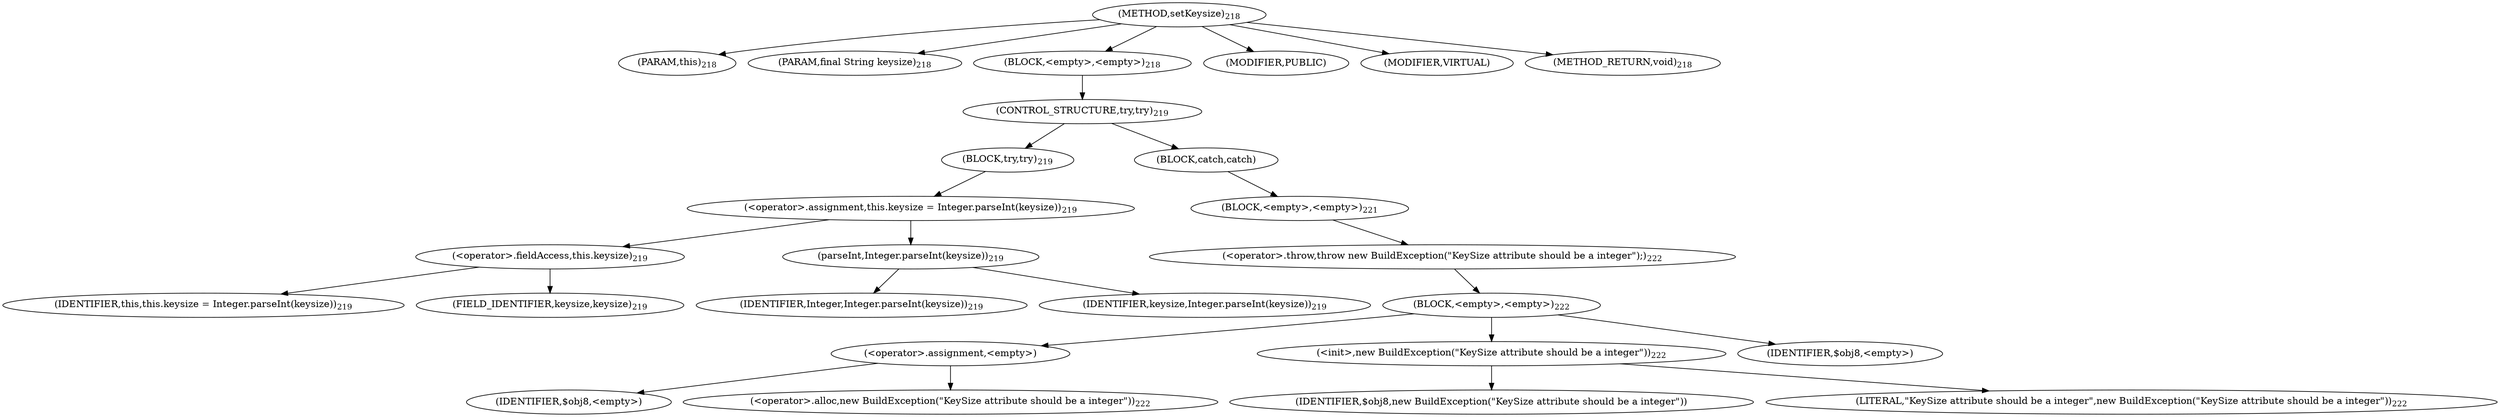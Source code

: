 digraph "setKeysize" {  
"499" [label = <(METHOD,setKeysize)<SUB>218</SUB>> ]
"66" [label = <(PARAM,this)<SUB>218</SUB>> ]
"500" [label = <(PARAM,final String keysize)<SUB>218</SUB>> ]
"501" [label = <(BLOCK,&lt;empty&gt;,&lt;empty&gt;)<SUB>218</SUB>> ]
"502" [label = <(CONTROL_STRUCTURE,try,try)<SUB>219</SUB>> ]
"503" [label = <(BLOCK,try,try)<SUB>219</SUB>> ]
"504" [label = <(&lt;operator&gt;.assignment,this.keysize = Integer.parseInt(keysize))<SUB>219</SUB>> ]
"505" [label = <(&lt;operator&gt;.fieldAccess,this.keysize)<SUB>219</SUB>> ]
"65" [label = <(IDENTIFIER,this,this.keysize = Integer.parseInt(keysize))<SUB>219</SUB>> ]
"506" [label = <(FIELD_IDENTIFIER,keysize,keysize)<SUB>219</SUB>> ]
"507" [label = <(parseInt,Integer.parseInt(keysize))<SUB>219</SUB>> ]
"508" [label = <(IDENTIFIER,Integer,Integer.parseInt(keysize))<SUB>219</SUB>> ]
"509" [label = <(IDENTIFIER,keysize,Integer.parseInt(keysize))<SUB>219</SUB>> ]
"510" [label = <(BLOCK,catch,catch)> ]
"511" [label = <(BLOCK,&lt;empty&gt;,&lt;empty&gt;)<SUB>221</SUB>> ]
"512" [label = <(&lt;operator&gt;.throw,throw new BuildException(&quot;KeySize attribute should be a integer&quot;);)<SUB>222</SUB>> ]
"513" [label = <(BLOCK,&lt;empty&gt;,&lt;empty&gt;)<SUB>222</SUB>> ]
"514" [label = <(&lt;operator&gt;.assignment,&lt;empty&gt;)> ]
"515" [label = <(IDENTIFIER,$obj8,&lt;empty&gt;)> ]
"516" [label = <(&lt;operator&gt;.alloc,new BuildException(&quot;KeySize attribute should be a integer&quot;))<SUB>222</SUB>> ]
"517" [label = <(&lt;init&gt;,new BuildException(&quot;KeySize attribute should be a integer&quot;))<SUB>222</SUB>> ]
"518" [label = <(IDENTIFIER,$obj8,new BuildException(&quot;KeySize attribute should be a integer&quot;))> ]
"519" [label = <(LITERAL,&quot;KeySize attribute should be a integer&quot;,new BuildException(&quot;KeySize attribute should be a integer&quot;))<SUB>222</SUB>> ]
"520" [label = <(IDENTIFIER,$obj8,&lt;empty&gt;)> ]
"521" [label = <(MODIFIER,PUBLIC)> ]
"522" [label = <(MODIFIER,VIRTUAL)> ]
"523" [label = <(METHOD_RETURN,void)<SUB>218</SUB>> ]
  "499" -> "66" 
  "499" -> "500" 
  "499" -> "501" 
  "499" -> "521" 
  "499" -> "522" 
  "499" -> "523" 
  "501" -> "502" 
  "502" -> "503" 
  "502" -> "510" 
  "503" -> "504" 
  "504" -> "505" 
  "504" -> "507" 
  "505" -> "65" 
  "505" -> "506" 
  "507" -> "508" 
  "507" -> "509" 
  "510" -> "511" 
  "511" -> "512" 
  "512" -> "513" 
  "513" -> "514" 
  "513" -> "517" 
  "513" -> "520" 
  "514" -> "515" 
  "514" -> "516" 
  "517" -> "518" 
  "517" -> "519" 
}
